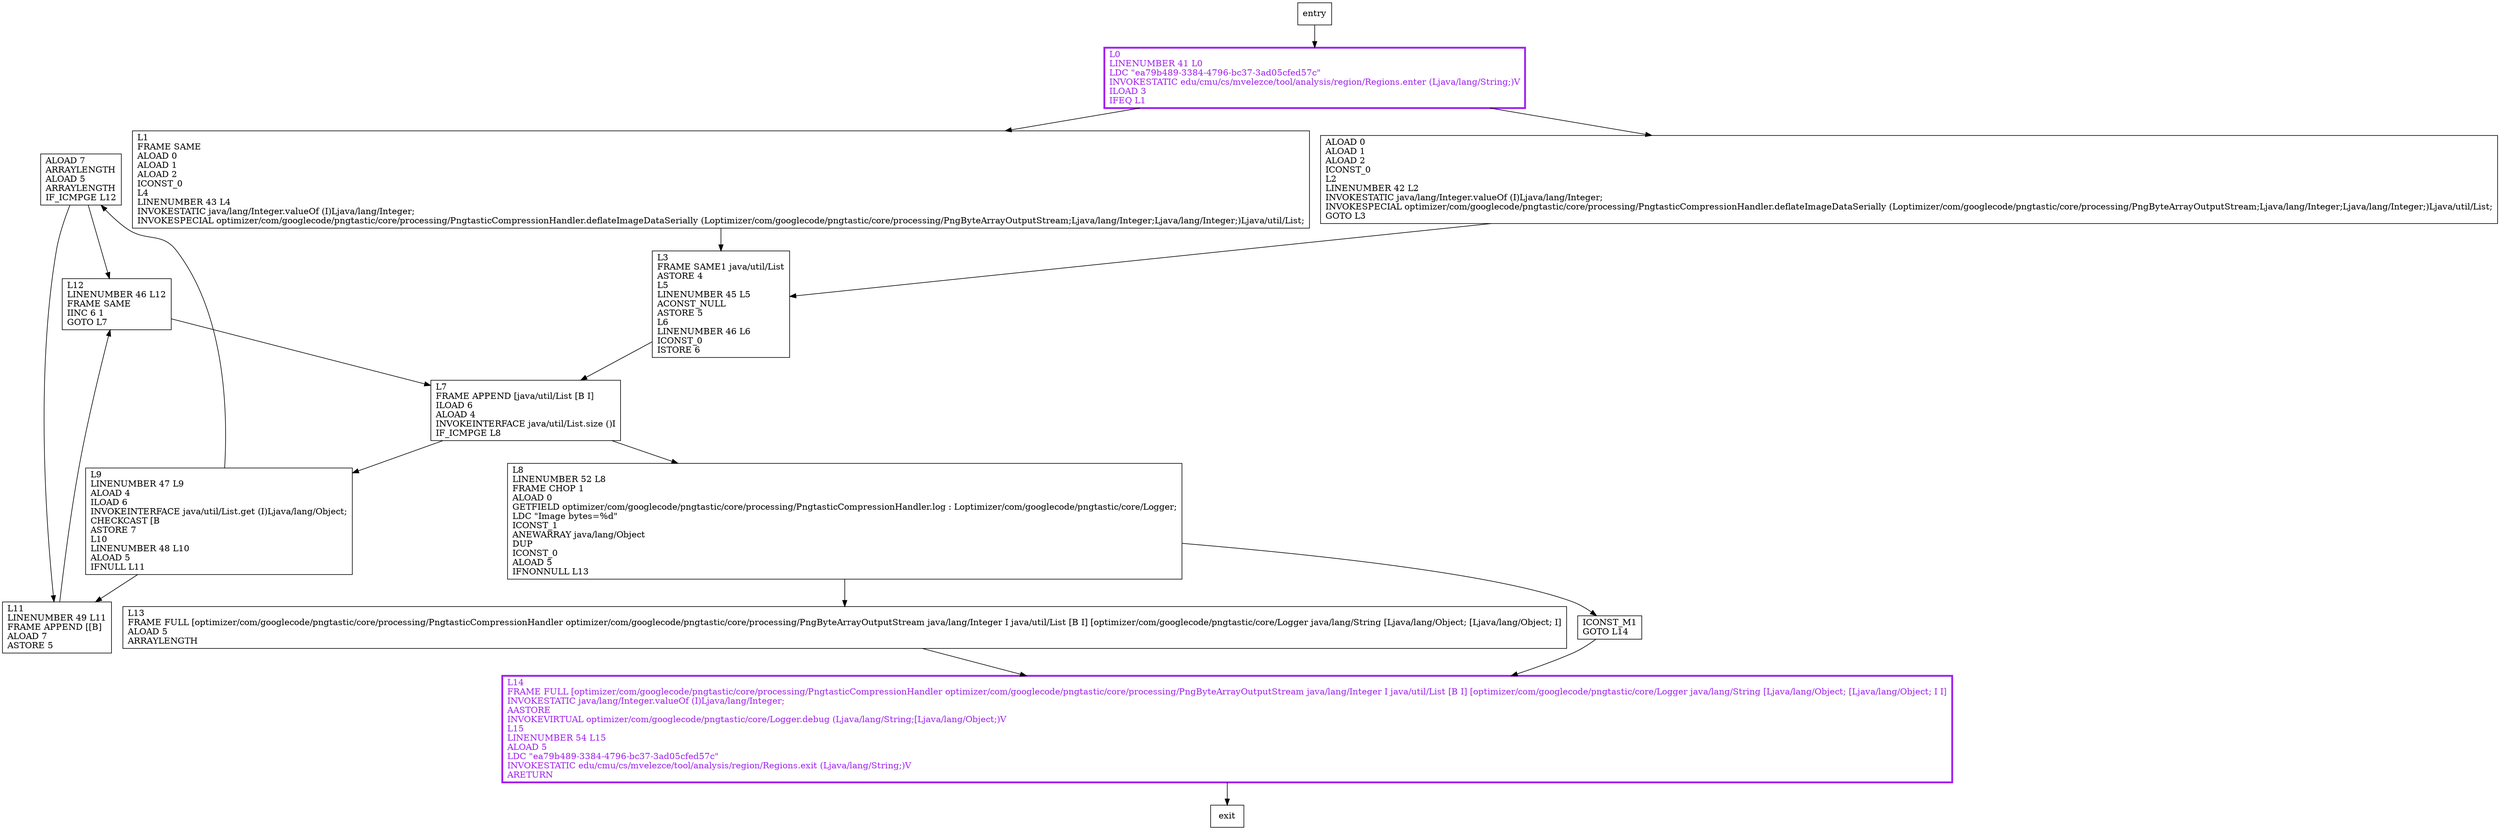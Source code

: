 digraph deflate {
node [shape=record];
1636428685 [label="ALOAD 7\lARRAYLENGTH\lALOAD 5\lARRAYLENGTH\lIF_ICMPGE L12\l"];
2097551473 [label="L9\lLINENUMBER 47 L9\lALOAD 4\lILOAD 6\lINVOKEINTERFACE java/util/List.get (I)Ljava/lang/Object;\lCHECKCAST [B\lASTORE 7\lL10\lLINENUMBER 48 L10\lALOAD 5\lIFNULL L11\l"];
405419850 [label="L7\lFRAME APPEND [java/util/List [B I]\lILOAD 6\lALOAD 4\lINVOKEINTERFACE java/util/List.size ()I\lIF_ICMPGE L8\l"];
1683626147 [label="L8\lLINENUMBER 52 L8\lFRAME CHOP 1\lALOAD 0\lGETFIELD optimizer/com/googlecode/pngtastic/core/processing/PngtasticCompressionHandler.log : Loptimizer/com/googlecode/pngtastic/core/Logger;\lLDC \"Image bytes=%d\"\lICONST_1\lANEWARRAY java/lang/Object\lDUP\lICONST_0\lALOAD 5\lIFNONNULL L13\l"];
1169806009 [label="L0\lLINENUMBER 41 L0\lLDC \"ea79b489-3384-4796-bc37-3ad05cfed57c\"\lINVOKESTATIC edu/cmu/cs/mvelezce/tool/analysis/region/Regions.enter (Ljava/lang/String;)V\lILOAD 3\lIFEQ L1\l"];
1997392144 [label="L1\lFRAME SAME\lALOAD 0\lALOAD 1\lALOAD 2\lICONST_0\lL4\lLINENUMBER 43 L4\lINVOKESTATIC java/lang/Integer.valueOf (I)Ljava/lang/Integer;\lINVOKESPECIAL optimizer/com/googlecode/pngtastic/core/processing/PngtasticCompressionHandler.deflateImageDataSerially (Loptimizer/com/googlecode/pngtastic/core/processing/PngByteArrayOutputStream;Ljava/lang/Integer;Ljava/lang/Integer;)Ljava/util/List;\l"];
1870472175 [label="L3\lFRAME SAME1 java/util/List\lASTORE 4\lL5\lLINENUMBER 45 L5\lACONST_NULL\lASTORE 5\lL6\lLINENUMBER 46 L6\lICONST_0\lISTORE 6\l"];
1436710943 [label="L12\lLINENUMBER 46 L12\lFRAME SAME\lIINC 6 1\lGOTO L7\l"];
297292277 [label="L13\lFRAME FULL [optimizer/com/googlecode/pngtastic/core/processing/PngtasticCompressionHandler optimizer/com/googlecode/pngtastic/core/processing/PngByteArrayOutputStream java/lang/Integer I java/util/List [B I] [optimizer/com/googlecode/pngtastic/core/Logger java/lang/String [Ljava/lang/Object; [Ljava/lang/Object; I]\lALOAD 5\lARRAYLENGTH\l"];
1735249620 [label="L11\lLINENUMBER 49 L11\lFRAME APPEND [[B]\lALOAD 7\lASTORE 5\l"];
418398253 [label="ALOAD 0\lALOAD 1\lALOAD 2\lICONST_0\lL2\lLINENUMBER 42 L2\lINVOKESTATIC java/lang/Integer.valueOf (I)Ljava/lang/Integer;\lINVOKESPECIAL optimizer/com/googlecode/pngtastic/core/processing/PngtasticCompressionHandler.deflateImageDataSerially (Loptimizer/com/googlecode/pngtastic/core/processing/PngByteArrayOutputStream;Ljava/lang/Integer;Ljava/lang/Integer;)Ljava/util/List;\lGOTO L3\l"];
1061357004 [label="ICONST_M1\lGOTO L14\l"];
2045239483 [label="L14\lFRAME FULL [optimizer/com/googlecode/pngtastic/core/processing/PngtasticCompressionHandler optimizer/com/googlecode/pngtastic/core/processing/PngByteArrayOutputStream java/lang/Integer I java/util/List [B I] [optimizer/com/googlecode/pngtastic/core/Logger java/lang/String [Ljava/lang/Object; [Ljava/lang/Object; I I]\lINVOKESTATIC java/lang/Integer.valueOf (I)Ljava/lang/Integer;\lAASTORE\lINVOKEVIRTUAL optimizer/com/googlecode/pngtastic/core/Logger.debug (Ljava/lang/String;[Ljava/lang/Object;)V\lL15\lLINENUMBER 54 L15\lALOAD 5\lLDC \"ea79b489-3384-4796-bc37-3ad05cfed57c\"\lINVOKESTATIC edu/cmu/cs/mvelezce/tool/analysis/region/Regions.exit (Ljava/lang/String;)V\lARETURN\l"];
entry;
exit;
1636428685 -> 1735249620;
1636428685 -> 1436710943;
2097551473 -> 1636428685;
2097551473 -> 1735249620;
405419850 -> 2097551473;
405419850 -> 1683626147;
1683626147 -> 297292277;
1683626147 -> 1061357004;
1169806009 -> 418398253;
1169806009 -> 1997392144;
1997392144 -> 1870472175;
1870472175 -> 405419850;
1436710943 -> 405419850;
entry -> 1169806009;
297292277 -> 2045239483;
1735249620 -> 1436710943;
418398253 -> 1870472175;
1061357004 -> 2045239483;
2045239483 -> exit;
1169806009[fontcolor="purple", penwidth=3, color="purple"];
2045239483[fontcolor="purple", penwidth=3, color="purple"];
}
